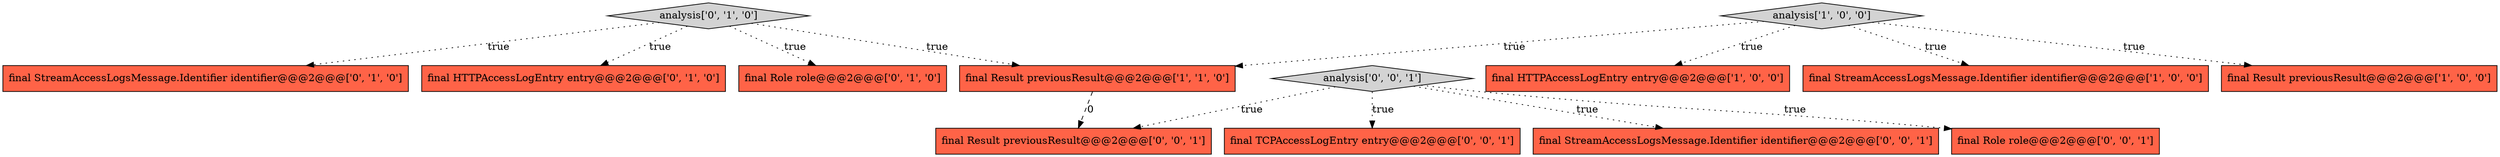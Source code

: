 digraph {
6 [style = filled, label = "final StreamAccessLogsMessage.Identifier identifier@@@2@@@['0', '1', '0']", fillcolor = tomato, shape = box image = "AAA0AAABBB2BBB"];
3 [style = filled, label = "final HTTPAccessLogEntry entry@@@2@@@['1', '0', '0']", fillcolor = tomato, shape = box image = "AAA0AAABBB1BBB"];
5 [style = filled, label = "final HTTPAccessLogEntry entry@@@2@@@['0', '1', '0']", fillcolor = tomato, shape = box image = "AAA0AAABBB2BBB"];
12 [style = filled, label = "final Result previousResult@@@2@@@['0', '0', '1']", fillcolor = tomato, shape = box image = "AAA0AAABBB3BBB"];
13 [style = filled, label = "analysis['0', '0', '1']", fillcolor = lightgray, shape = diamond image = "AAA0AAABBB3BBB"];
1 [style = filled, label = "analysis['1', '0', '0']", fillcolor = lightgray, shape = diamond image = "AAA0AAABBB1BBB"];
7 [style = filled, label = "final Role role@@@2@@@['0', '1', '0']", fillcolor = tomato, shape = box image = "AAA0AAABBB2BBB"];
9 [style = filled, label = "final TCPAccessLogEntry entry@@@2@@@['0', '0', '1']", fillcolor = tomato, shape = box image = "AAA0AAABBB3BBB"];
4 [style = filled, label = "final Result previousResult@@@2@@@['1', '1', '0']", fillcolor = tomato, shape = box image = "AAA0AAABBB1BBB"];
10 [style = filled, label = "final StreamAccessLogsMessage.Identifier identifier@@@2@@@['0', '0', '1']", fillcolor = tomato, shape = box image = "AAA0AAABBB3BBB"];
8 [style = filled, label = "analysis['0', '1', '0']", fillcolor = lightgray, shape = diamond image = "AAA0AAABBB2BBB"];
2 [style = filled, label = "final StreamAccessLogsMessage.Identifier identifier@@@2@@@['1', '0', '0']", fillcolor = tomato, shape = box image = "AAA0AAABBB1BBB"];
0 [style = filled, label = "final Result previousResult@@@2@@@['1', '0', '0']", fillcolor = tomato, shape = box image = "AAA0AAABBB1BBB"];
11 [style = filled, label = "final Role role@@@2@@@['0', '0', '1']", fillcolor = tomato, shape = box image = "AAA0AAABBB3BBB"];
13->11 [style = dotted, label="true"];
8->7 [style = dotted, label="true"];
1->0 [style = dotted, label="true"];
1->4 [style = dotted, label="true"];
8->6 [style = dotted, label="true"];
1->2 [style = dotted, label="true"];
8->5 [style = dotted, label="true"];
13->12 [style = dotted, label="true"];
13->10 [style = dotted, label="true"];
8->4 [style = dotted, label="true"];
4->12 [style = dashed, label="0"];
1->3 [style = dotted, label="true"];
13->9 [style = dotted, label="true"];
}
